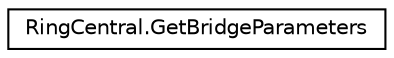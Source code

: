 digraph "Graphical Class Hierarchy"
{
 // LATEX_PDF_SIZE
  edge [fontname="Helvetica",fontsize="10",labelfontname="Helvetica",labelfontsize="10"];
  node [fontname="Helvetica",fontsize="10",shape=record];
  rankdir="LR";
  Node0 [label="RingCentral.GetBridgeParameters",height=0.2,width=0.4,color="black", fillcolor="white", style="filled",URL="$classRingCentral_1_1GetBridgeParameters.html",tooltip="Query parameters for operation getBridge"];
}
